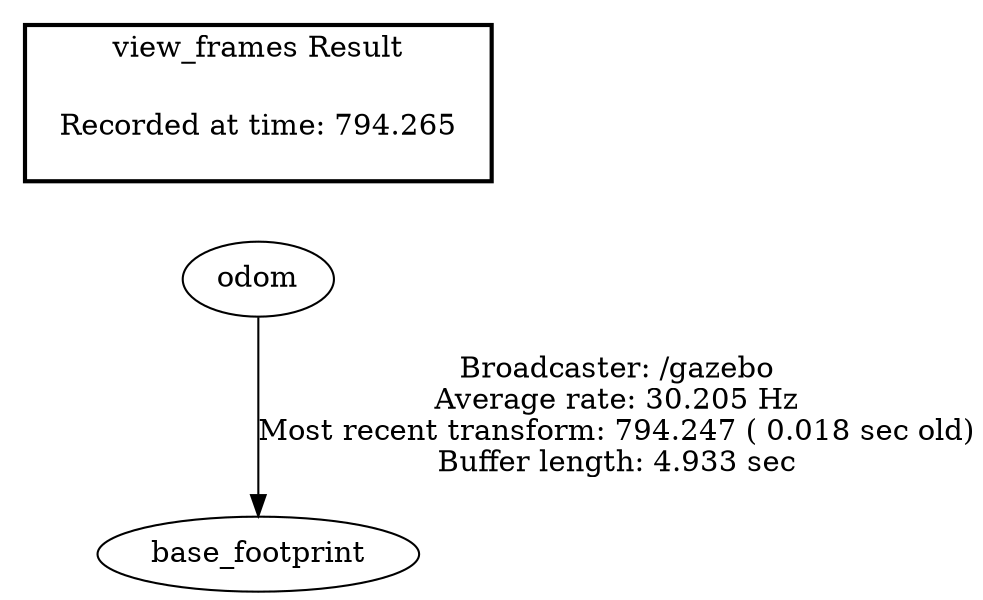 digraph G {
"odom" -> "base_footprint"[label="Broadcaster: /gazebo\nAverage rate: 30.205 Hz\nMost recent transform: 794.247 ( 0.018 sec old)\nBuffer length: 4.933 sec\n"];
edge [style=invis];
 subgraph cluster_legend { style=bold; color=black; label ="view_frames Result";
"Recorded at time: 794.265"[ shape=plaintext ] ;
 }->"odom";
}